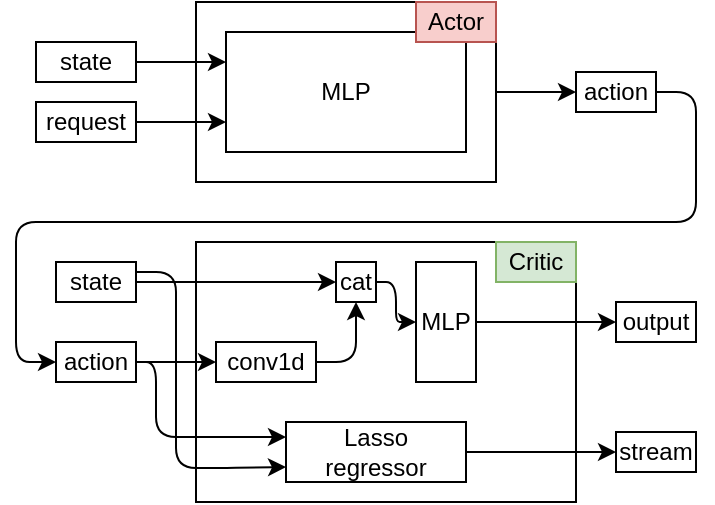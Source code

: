 <mxfile version="13.3.0" type="github"><diagram id="gADoX4yVqoO9ku3lyOOH" name="Page-1"><mxGraphModel dx="1422" dy="713" grid="1" gridSize="10" guides="1" tooltips="1" connect="1" arrows="1" fold="1" page="1" pageScale="1" pageWidth="1169" pageHeight="1654" math="0" shadow="0"><root><mxCell id="0"/><mxCell id="1" parent="0"/><mxCell id="FeAHMEQhg67V7eXxIfDz-22" value="" style="rounded=0;whiteSpace=wrap;html=1;" vertex="1" parent="1"><mxGeometry x="130" y="50" width="150" height="90" as="geometry"/></mxCell><mxCell id="FeAHMEQhg67V7eXxIfDz-23" value="state" style="text;html=1;strokeColor=#000000;fillColor=none;align=center;verticalAlign=middle;whiteSpace=wrap;rounded=0;" vertex="1" parent="1"><mxGeometry x="50" y="70" width="50" height="20" as="geometry"/></mxCell><mxCell id="FeAHMEQhg67V7eXxIfDz-24" value="request" style="text;html=1;strokeColor=#000000;fillColor=none;align=center;verticalAlign=middle;whiteSpace=wrap;rounded=0;" vertex="1" parent="1"><mxGeometry x="50" y="100" width="50" height="20" as="geometry"/></mxCell><mxCell id="FeAHMEQhg67V7eXxIfDz-26" value="MLP" style="rounded=0;whiteSpace=wrap;html=1;strokeColor=#000000;" vertex="1" parent="1"><mxGeometry x="145" y="65" width="120" height="60" as="geometry"/></mxCell><mxCell id="FeAHMEQhg67V7eXxIfDz-27" value="Actor" style="text;html=1;strokeColor=#b85450;fillColor=#f8cecc;align=center;verticalAlign=middle;whiteSpace=wrap;rounded=0;" vertex="1" parent="1"><mxGeometry x="240" y="50" width="40" height="20" as="geometry"/></mxCell><mxCell id="FeAHMEQhg67V7eXxIfDz-29" value="" style="endArrow=classic;html=1;exitX=1;exitY=0.5;exitDx=0;exitDy=0;entryX=0;entryY=0.25;entryDx=0;entryDy=0;" edge="1" parent="1" source="FeAHMEQhg67V7eXxIfDz-23" target="FeAHMEQhg67V7eXxIfDz-26"><mxGeometry width="50" height="50" relative="1" as="geometry"><mxPoint x="700" y="420" as="sourcePoint"/><mxPoint x="750" y="370" as="targetPoint"/></mxGeometry></mxCell><mxCell id="FeAHMEQhg67V7eXxIfDz-30" value="" style="endArrow=classic;html=1;exitX=1;exitY=0.5;exitDx=0;exitDy=0;entryX=0;entryY=0.75;entryDx=0;entryDy=0;" edge="1" parent="1" source="FeAHMEQhg67V7eXxIfDz-24" target="FeAHMEQhg67V7eXxIfDz-26"><mxGeometry width="50" height="50" relative="1" as="geometry"><mxPoint x="700" y="420" as="sourcePoint"/><mxPoint x="750" y="370" as="targetPoint"/></mxGeometry></mxCell><mxCell id="FeAHMEQhg67V7eXxIfDz-33" value="" style="endArrow=classic;html=1;exitX=1;exitY=0.5;exitDx=0;exitDy=0;" edge="1" parent="1" source="FeAHMEQhg67V7eXxIfDz-22"><mxGeometry width="50" height="50" relative="1" as="geometry"><mxPoint x="700" y="420" as="sourcePoint"/><mxPoint x="320" y="95" as="targetPoint"/></mxGeometry></mxCell><mxCell id="FeAHMEQhg67V7eXxIfDz-34" value="action" style="text;html=1;strokeColor=#000000;fillColor=#ffffff;align=center;verticalAlign=middle;whiteSpace=wrap;rounded=0;" vertex="1" parent="1"><mxGeometry x="320" y="85" width="40" height="20" as="geometry"/></mxCell><mxCell id="FeAHMEQhg67V7eXxIfDz-35" value="" style="rounded=0;whiteSpace=wrap;html=1;strokeColor=#000000;fillColor=#ffffff;" vertex="1" parent="1"><mxGeometry x="130" y="170" width="190" height="130" as="geometry"/></mxCell><mxCell id="FeAHMEQhg67V7eXxIfDz-36" value="Critic" style="text;html=1;strokeColor=#82b366;fillColor=#d5e8d4;align=center;verticalAlign=middle;whiteSpace=wrap;rounded=0;" vertex="1" parent="1"><mxGeometry x="280" y="170" width="40" height="20" as="geometry"/></mxCell><mxCell id="FeAHMEQhg67V7eXxIfDz-37" value="conv1d" style="rounded=0;whiteSpace=wrap;html=1;strokeColor=#000000;fillColor=#ffffff;" vertex="1" parent="1"><mxGeometry x="140" y="220" width="50" height="20" as="geometry"/></mxCell><mxCell id="FeAHMEQhg67V7eXxIfDz-39" value="cat" style="text;html=1;strokeColor=#000000;fillColor=#ffffff;align=center;verticalAlign=middle;whiteSpace=wrap;rounded=0;" vertex="1" parent="1"><mxGeometry x="200" y="180" width="20" height="20" as="geometry"/></mxCell><mxCell id="FeAHMEQhg67V7eXxIfDz-40" value="action" style="text;html=1;strokeColor=#000000;fillColor=#ffffff;align=center;verticalAlign=middle;whiteSpace=wrap;rounded=0;" vertex="1" parent="1"><mxGeometry x="60" y="220" width="40" height="20" as="geometry"/></mxCell><mxCell id="FeAHMEQhg67V7eXxIfDz-41" value="" style="endArrow=classic;html=1;exitX=1;exitY=0.5;exitDx=0;exitDy=0;" edge="1" parent="1" source="FeAHMEQhg67V7eXxIfDz-40" target="FeAHMEQhg67V7eXxIfDz-37"><mxGeometry width="50" height="50" relative="1" as="geometry"><mxPoint x="710" y="420" as="sourcePoint"/><mxPoint x="760" y="370" as="targetPoint"/></mxGeometry></mxCell><mxCell id="FeAHMEQhg67V7eXxIfDz-42" value="state" style="text;html=1;strokeColor=#000000;fillColor=#ffffff;align=center;verticalAlign=middle;whiteSpace=wrap;rounded=0;" vertex="1" parent="1"><mxGeometry x="60" y="180" width="40" height="20" as="geometry"/></mxCell><mxCell id="FeAHMEQhg67V7eXxIfDz-43" value="" style="endArrow=classic;html=1;exitX=1;exitY=0.5;exitDx=0;exitDy=0;entryX=0;entryY=0.5;entryDx=0;entryDy=0;" edge="1" parent="1" source="FeAHMEQhg67V7eXxIfDz-42" target="FeAHMEQhg67V7eXxIfDz-39"><mxGeometry width="50" height="50" relative="1" as="geometry"><mxPoint x="710" y="420" as="sourcePoint"/><mxPoint x="760" y="370" as="targetPoint"/></mxGeometry></mxCell><mxCell id="FeAHMEQhg67V7eXxIfDz-44" value="" style="edgeStyle=segmentEdgeStyle;endArrow=classic;html=1;exitX=1;exitY=0.5;exitDx=0;exitDy=0;entryX=0.5;entryY=1;entryDx=0;entryDy=0;" edge="1" parent="1" source="FeAHMEQhg67V7eXxIfDz-37" target="FeAHMEQhg67V7eXxIfDz-39"><mxGeometry width="50" height="50" relative="1" as="geometry"><mxPoint x="710" y="420" as="sourcePoint"/><mxPoint x="760" y="370" as="targetPoint"/><Array as="points"><mxPoint x="210" y="230"/></Array></mxGeometry></mxCell><mxCell id="FeAHMEQhg67V7eXxIfDz-45" value="MLP" style="rounded=0;whiteSpace=wrap;html=1;strokeColor=#000000;fillColor=#ffffff;" vertex="1" parent="1"><mxGeometry x="240" y="180" width="30" height="60" as="geometry"/></mxCell><mxCell id="FeAHMEQhg67V7eXxIfDz-47" value="" style="endArrow=classic;html=1;exitX=1;exitY=0.5;exitDx=0;exitDy=0;" edge="1" parent="1" source="FeAHMEQhg67V7eXxIfDz-45"><mxGeometry width="50" height="50" relative="1" as="geometry"><mxPoint x="710" y="420" as="sourcePoint"/><mxPoint x="340" y="210" as="targetPoint"/></mxGeometry></mxCell><mxCell id="FeAHMEQhg67V7eXxIfDz-48" value="output" style="text;html=1;strokeColor=#000000;fillColor=#ffffff;align=center;verticalAlign=middle;whiteSpace=wrap;rounded=0;" vertex="1" parent="1"><mxGeometry x="340" y="200" width="40" height="20" as="geometry"/></mxCell><mxCell id="FeAHMEQhg67V7eXxIfDz-49" value="Lasso &lt;br&gt;regressor" style="text;html=1;strokeColor=#000000;fillColor=#ffffff;align=center;verticalAlign=middle;whiteSpace=wrap;rounded=0;" vertex="1" parent="1"><mxGeometry x="175" y="260" width="90" height="30" as="geometry"/></mxCell><mxCell id="FeAHMEQhg67V7eXxIfDz-50" value="" style="endArrow=classic;html=1;exitX=1;exitY=0.5;exitDx=0;exitDy=0;" edge="1" parent="1" source="FeAHMEQhg67V7eXxIfDz-49"><mxGeometry width="50" height="50" relative="1" as="geometry"><mxPoint x="710" y="420" as="sourcePoint"/><mxPoint x="340" y="275" as="targetPoint"/></mxGeometry></mxCell><mxCell id="FeAHMEQhg67V7eXxIfDz-51" value="stream" style="text;html=1;strokeColor=#000000;fillColor=#ffffff;align=center;verticalAlign=middle;whiteSpace=wrap;rounded=0;" vertex="1" parent="1"><mxGeometry x="340" y="265" width="40" height="20" as="geometry"/></mxCell><mxCell id="FeAHMEQhg67V7eXxIfDz-53" value="" style="edgeStyle=segmentEdgeStyle;endArrow=classic;html=1;exitX=1;exitY=0.25;exitDx=0;exitDy=0;entryX=0;entryY=0.75;entryDx=0;entryDy=0;" edge="1" parent="1" source="FeAHMEQhg67V7eXxIfDz-42" target="FeAHMEQhg67V7eXxIfDz-49"><mxGeometry width="50" height="50" relative="1" as="geometry"><mxPoint x="710" y="420" as="sourcePoint"/><mxPoint x="140" y="320" as="targetPoint"/><Array as="points"><mxPoint x="120" y="185"/><mxPoint x="120" y="283"/><mxPoint x="140" y="283"/></Array></mxGeometry></mxCell><mxCell id="FeAHMEQhg67V7eXxIfDz-54" value="" style="edgeStyle=segmentEdgeStyle;endArrow=classic;html=1;entryX=0;entryY=0.25;entryDx=0;entryDy=0;" edge="1" parent="1" source="FeAHMEQhg67V7eXxIfDz-40" target="FeAHMEQhg67V7eXxIfDz-49"><mxGeometry width="50" height="50" relative="1" as="geometry"><mxPoint x="710" y="420" as="sourcePoint"/><mxPoint x="760" y="370" as="targetPoint"/><Array as="points"><mxPoint x="110" y="230"/><mxPoint x="110" y="268"/></Array></mxGeometry></mxCell><mxCell id="FeAHMEQhg67V7eXxIfDz-55" value="" style="edgeStyle=segmentEdgeStyle;endArrow=classic;html=1;exitX=1;exitY=0.5;exitDx=0;exitDy=0;entryX=0;entryY=0.5;entryDx=0;entryDy=0;" edge="1" parent="1" source="FeAHMEQhg67V7eXxIfDz-39" target="FeAHMEQhg67V7eXxIfDz-45"><mxGeometry width="50" height="50" relative="1" as="geometry"><mxPoint x="710" y="420" as="sourcePoint"/><mxPoint x="760" y="370" as="targetPoint"/><Array as="points"><mxPoint x="230" y="190"/><mxPoint x="230" y="210"/></Array></mxGeometry></mxCell><mxCell id="FeAHMEQhg67V7eXxIfDz-56" value="" style="edgeStyle=segmentEdgeStyle;endArrow=classic;html=1;exitX=1;exitY=0.5;exitDx=0;exitDy=0;entryX=0;entryY=0.5;entryDx=0;entryDy=0;" edge="1" parent="1" source="FeAHMEQhg67V7eXxIfDz-34" target="FeAHMEQhg67V7eXxIfDz-40"><mxGeometry width="50" height="50" relative="1" as="geometry"><mxPoint x="710" y="420" as="sourcePoint"/><mxPoint x="760" y="370" as="targetPoint"/><Array as="points"><mxPoint x="380" y="95"/><mxPoint x="380" y="160"/><mxPoint x="40" y="160"/><mxPoint x="40" y="230"/></Array></mxGeometry></mxCell></root></mxGraphModel></diagram></mxfile>